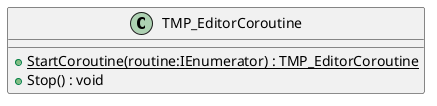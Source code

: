 @startuml
class TMP_EditorCoroutine {
    + {static} StartCoroutine(routine:IEnumerator) : TMP_EditorCoroutine
    + Stop() : void
}
@enduml
